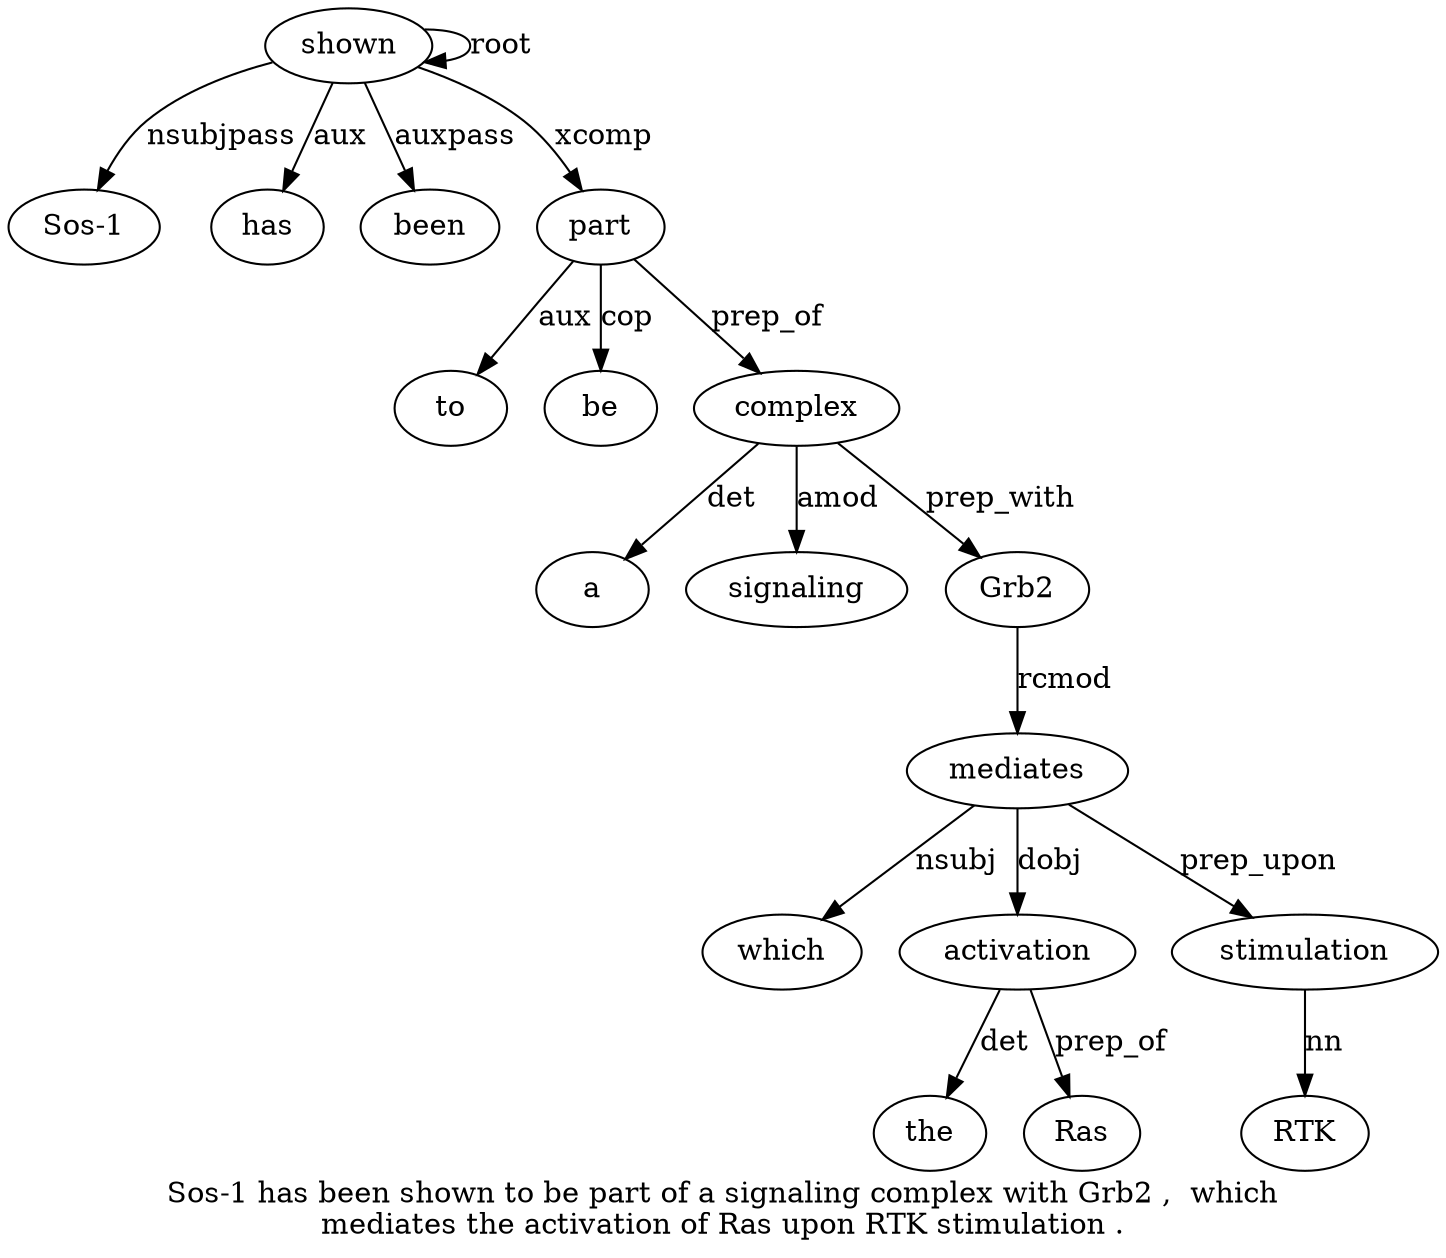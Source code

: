 digraph "Sos-1 has been shown to be part of a signaling complex with Grb2 ,  which mediates the activation of Ras upon RTK stimulation ." {
label="Sos-1 has been shown to be part of a signaling complex with Grb2 ,  which
mediates the activation of Ras upon RTK stimulation .";
shown4 [style=filled, fillcolor=white, label=shown];
"Sos-1" [style=filled, fillcolor=white, label="Sos-1"];
shown4 -> "Sos-1"  [label=nsubjpass];
has2 [style=filled, fillcolor=white, label=has];
shown4 -> has2  [label=aux];
been3 [style=filled, fillcolor=white, label=been];
shown4 -> been3  [label=auxpass];
shown4 -> shown4  [label=root];
part7 [style=filled, fillcolor=white, label=part];
to5 [style=filled, fillcolor=white, label=to];
part7 -> to5  [label=aux];
be6 [style=filled, fillcolor=white, label=be];
part7 -> be6  [label=cop];
shown4 -> part7  [label=xcomp];
complex11 [style=filled, fillcolor=white, label=complex];
a9 [style=filled, fillcolor=white, label=a];
complex11 -> a9  [label=det];
signaling10 [style=filled, fillcolor=white, label=signaling];
complex11 -> signaling10  [label=amod];
part7 -> complex11  [label=prep_of];
Grb213 [style=filled, fillcolor=white, label=Grb2];
complex11 -> Grb213  [label=prep_with];
mediates16 [style=filled, fillcolor=white, label=mediates];
which15 [style=filled, fillcolor=white, label=which];
mediates16 -> which15  [label=nsubj];
Grb213 -> mediates16  [label=rcmod];
activation18 [style=filled, fillcolor=white, label=activation];
the17 [style=filled, fillcolor=white, label=the];
activation18 -> the17  [label=det];
mediates16 -> activation18  [label=dobj];
Ras20 [style=filled, fillcolor=white, label=Ras];
activation18 -> Ras20  [label=prep_of];
stimulation23 [style=filled, fillcolor=white, label=stimulation];
RTK22 [style=filled, fillcolor=white, label=RTK];
stimulation23 -> RTK22  [label=nn];
mediates16 -> stimulation23  [label=prep_upon];
}
